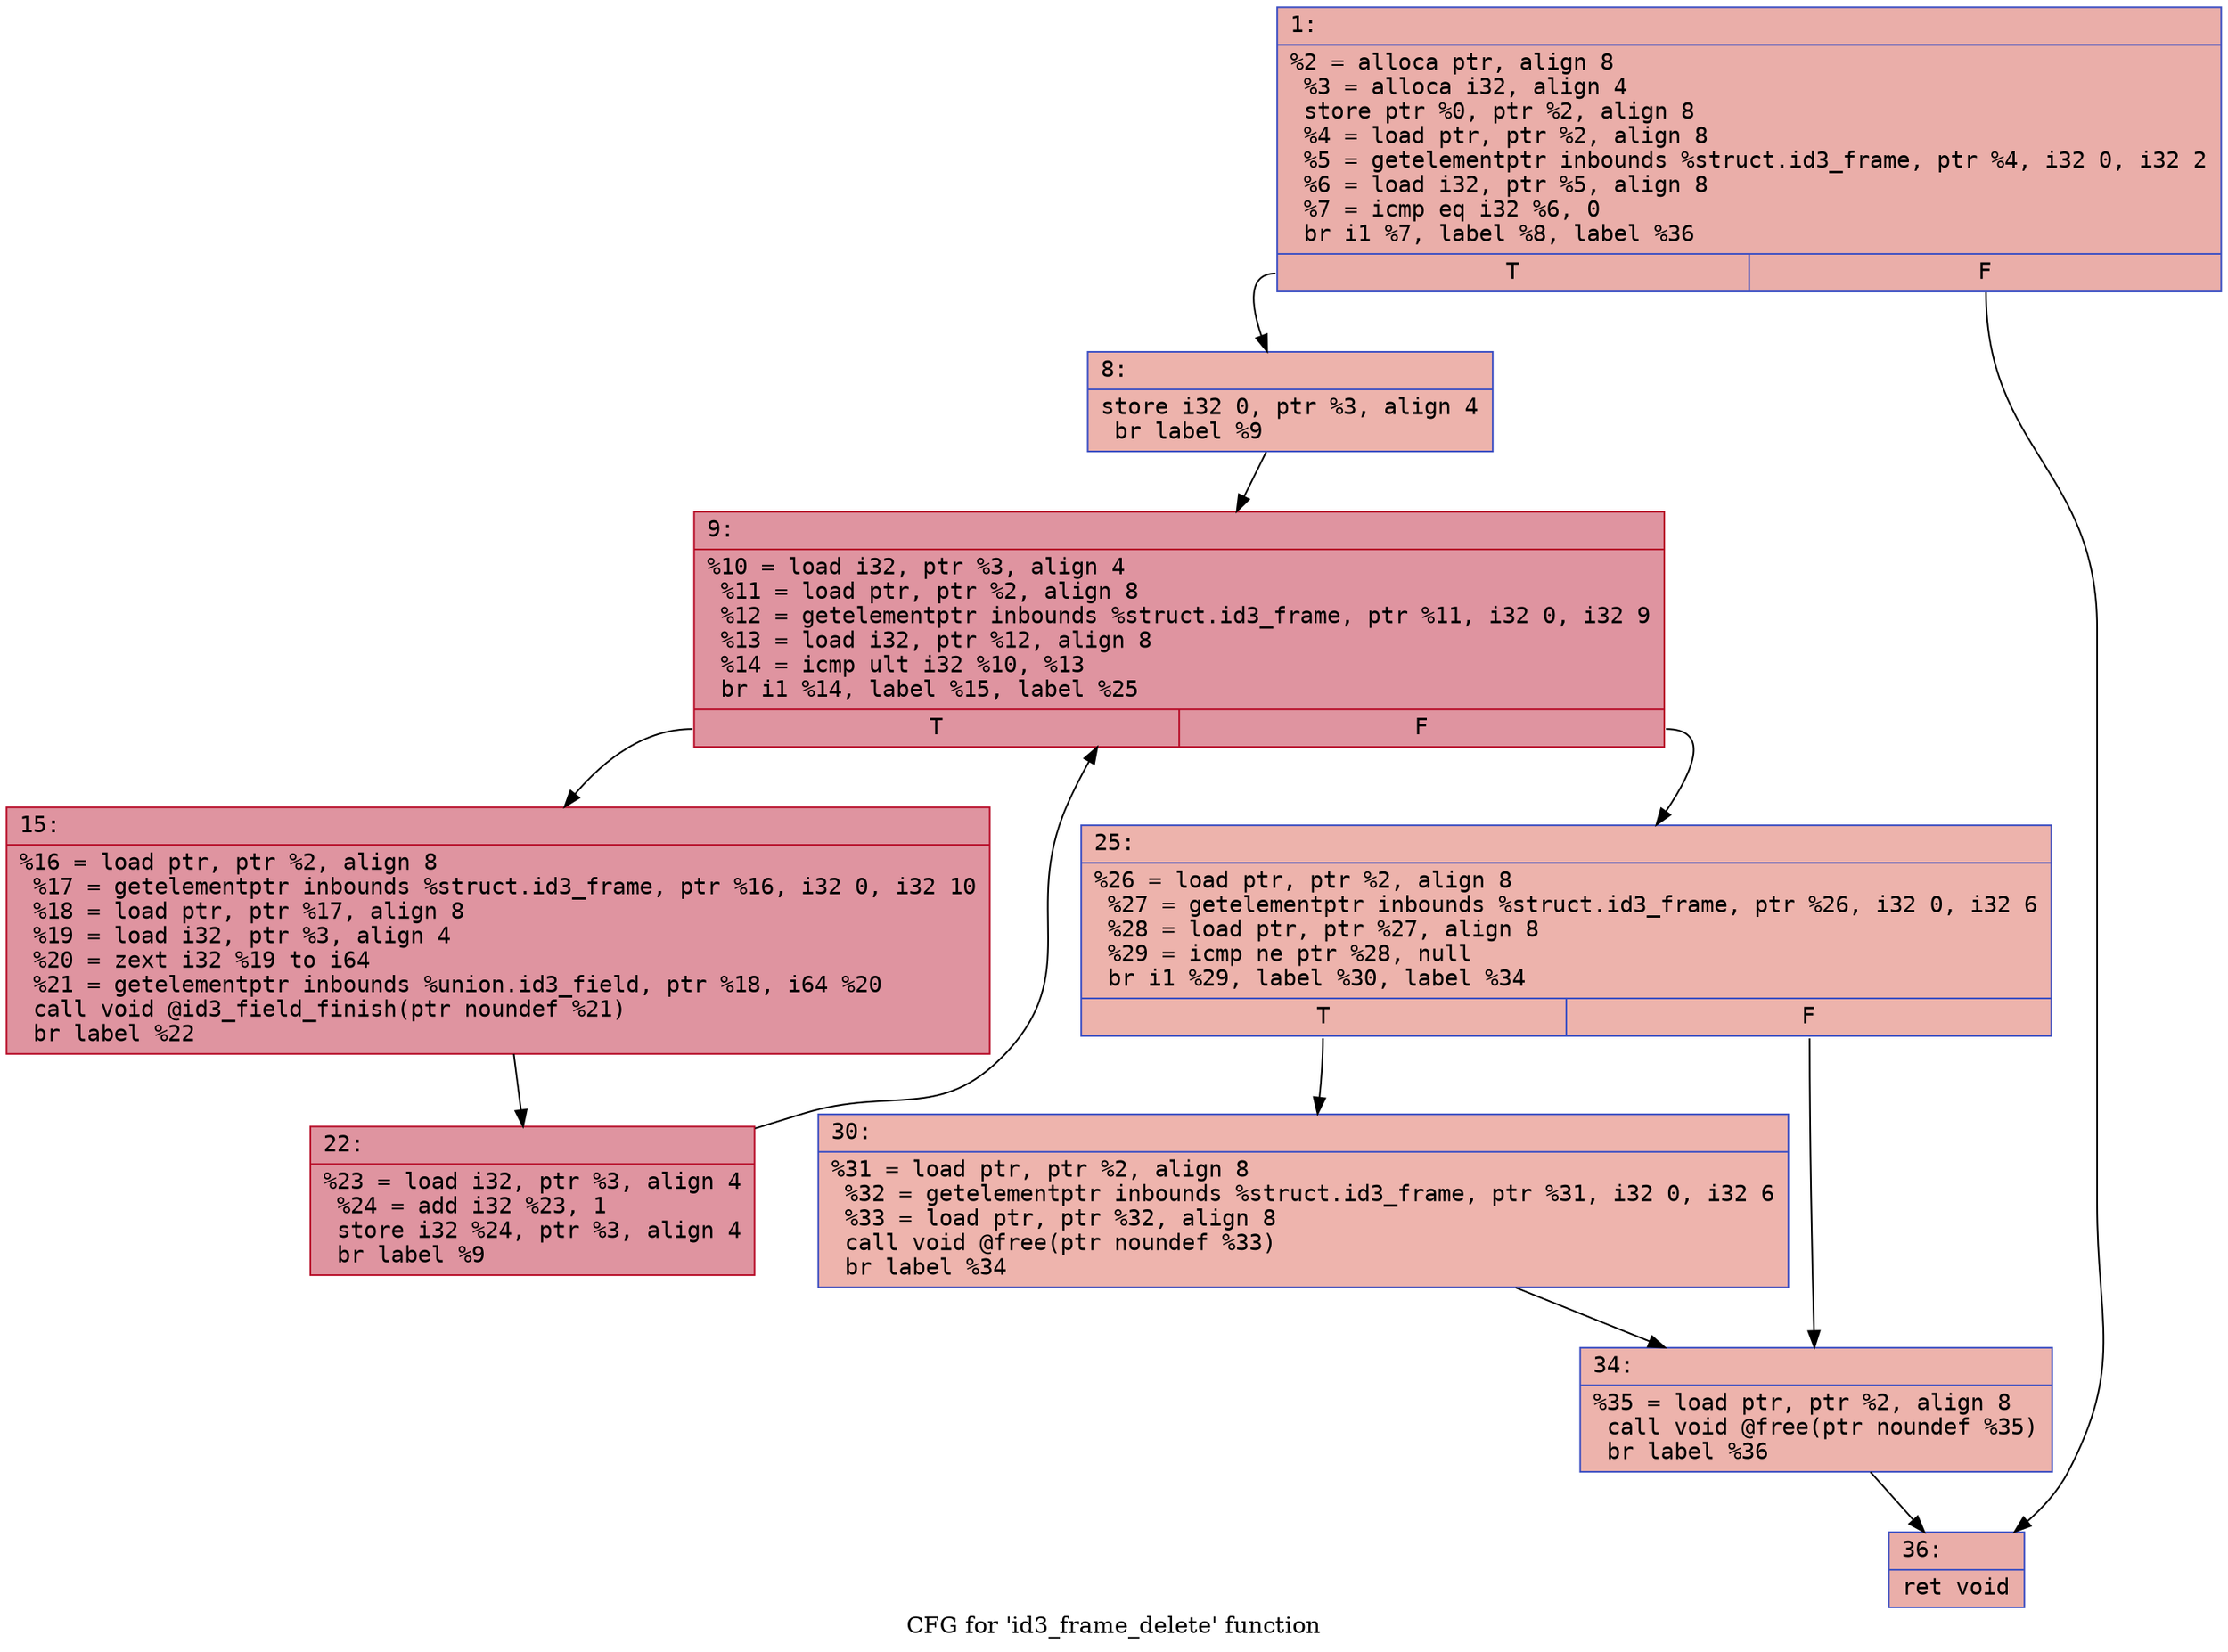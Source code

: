 digraph "CFG for 'id3_frame_delete' function" {
	label="CFG for 'id3_frame_delete' function";

	Node0x600003c84dc0 [shape=record,color="#3d50c3ff", style=filled, fillcolor="#d0473d70" fontname="Courier",label="{1:\l|  %2 = alloca ptr, align 8\l  %3 = alloca i32, align 4\l  store ptr %0, ptr %2, align 8\l  %4 = load ptr, ptr %2, align 8\l  %5 = getelementptr inbounds %struct.id3_frame, ptr %4, i32 0, i32 2\l  %6 = load i32, ptr %5, align 8\l  %7 = icmp eq i32 %6, 0\l  br i1 %7, label %8, label %36\l|{<s0>T|<s1>F}}"];
	Node0x600003c84dc0:s0 -> Node0x600003c84e10[tooltip="1 -> 8\nProbability 37.50%" ];
	Node0x600003c84dc0:s1 -> Node0x600003c85040[tooltip="1 -> 36\nProbability 62.50%" ];
	Node0x600003c84e10 [shape=record,color="#3d50c3ff", style=filled, fillcolor="#d6524470" fontname="Courier",label="{8:\l|  store i32 0, ptr %3, align 4\l  br label %9\l}"];
	Node0x600003c84e10 -> Node0x600003c84e60[tooltip="8 -> 9\nProbability 100.00%" ];
	Node0x600003c84e60 [shape=record,color="#b70d28ff", style=filled, fillcolor="#b70d2870" fontname="Courier",label="{9:\l|  %10 = load i32, ptr %3, align 4\l  %11 = load ptr, ptr %2, align 8\l  %12 = getelementptr inbounds %struct.id3_frame, ptr %11, i32 0, i32 9\l  %13 = load i32, ptr %12, align 8\l  %14 = icmp ult i32 %10, %13\l  br i1 %14, label %15, label %25\l|{<s0>T|<s1>F}}"];
	Node0x600003c84e60:s0 -> Node0x600003c84eb0[tooltip="9 -> 15\nProbability 96.88%" ];
	Node0x600003c84e60:s1 -> Node0x600003c84f50[tooltip="9 -> 25\nProbability 3.12%" ];
	Node0x600003c84eb0 [shape=record,color="#b70d28ff", style=filled, fillcolor="#b70d2870" fontname="Courier",label="{15:\l|  %16 = load ptr, ptr %2, align 8\l  %17 = getelementptr inbounds %struct.id3_frame, ptr %16, i32 0, i32 10\l  %18 = load ptr, ptr %17, align 8\l  %19 = load i32, ptr %3, align 4\l  %20 = zext i32 %19 to i64\l  %21 = getelementptr inbounds %union.id3_field, ptr %18, i64 %20\l  call void @id3_field_finish(ptr noundef %21)\l  br label %22\l}"];
	Node0x600003c84eb0 -> Node0x600003c84f00[tooltip="15 -> 22\nProbability 100.00%" ];
	Node0x600003c84f00 [shape=record,color="#b70d28ff", style=filled, fillcolor="#b70d2870" fontname="Courier",label="{22:\l|  %23 = load i32, ptr %3, align 4\l  %24 = add i32 %23, 1\l  store i32 %24, ptr %3, align 4\l  br label %9\l}"];
	Node0x600003c84f00 -> Node0x600003c84e60[tooltip="22 -> 9\nProbability 100.00%" ];
	Node0x600003c84f50 [shape=record,color="#3d50c3ff", style=filled, fillcolor="#d6524470" fontname="Courier",label="{25:\l|  %26 = load ptr, ptr %2, align 8\l  %27 = getelementptr inbounds %struct.id3_frame, ptr %26, i32 0, i32 6\l  %28 = load ptr, ptr %27, align 8\l  %29 = icmp ne ptr %28, null\l  br i1 %29, label %30, label %34\l|{<s0>T|<s1>F}}"];
	Node0x600003c84f50:s0 -> Node0x600003c84fa0[tooltip="25 -> 30\nProbability 62.50%" ];
	Node0x600003c84f50:s1 -> Node0x600003c84ff0[tooltip="25 -> 34\nProbability 37.50%" ];
	Node0x600003c84fa0 [shape=record,color="#3d50c3ff", style=filled, fillcolor="#d8564670" fontname="Courier",label="{30:\l|  %31 = load ptr, ptr %2, align 8\l  %32 = getelementptr inbounds %struct.id3_frame, ptr %31, i32 0, i32 6\l  %33 = load ptr, ptr %32, align 8\l  call void @free(ptr noundef %33)\l  br label %34\l}"];
	Node0x600003c84fa0 -> Node0x600003c84ff0[tooltip="30 -> 34\nProbability 100.00%" ];
	Node0x600003c84ff0 [shape=record,color="#3d50c3ff", style=filled, fillcolor="#d6524470" fontname="Courier",label="{34:\l|  %35 = load ptr, ptr %2, align 8\l  call void @free(ptr noundef %35)\l  br label %36\l}"];
	Node0x600003c84ff0 -> Node0x600003c85040[tooltip="34 -> 36\nProbability 100.00%" ];
	Node0x600003c85040 [shape=record,color="#3d50c3ff", style=filled, fillcolor="#d0473d70" fontname="Courier",label="{36:\l|  ret void\l}"];
}
